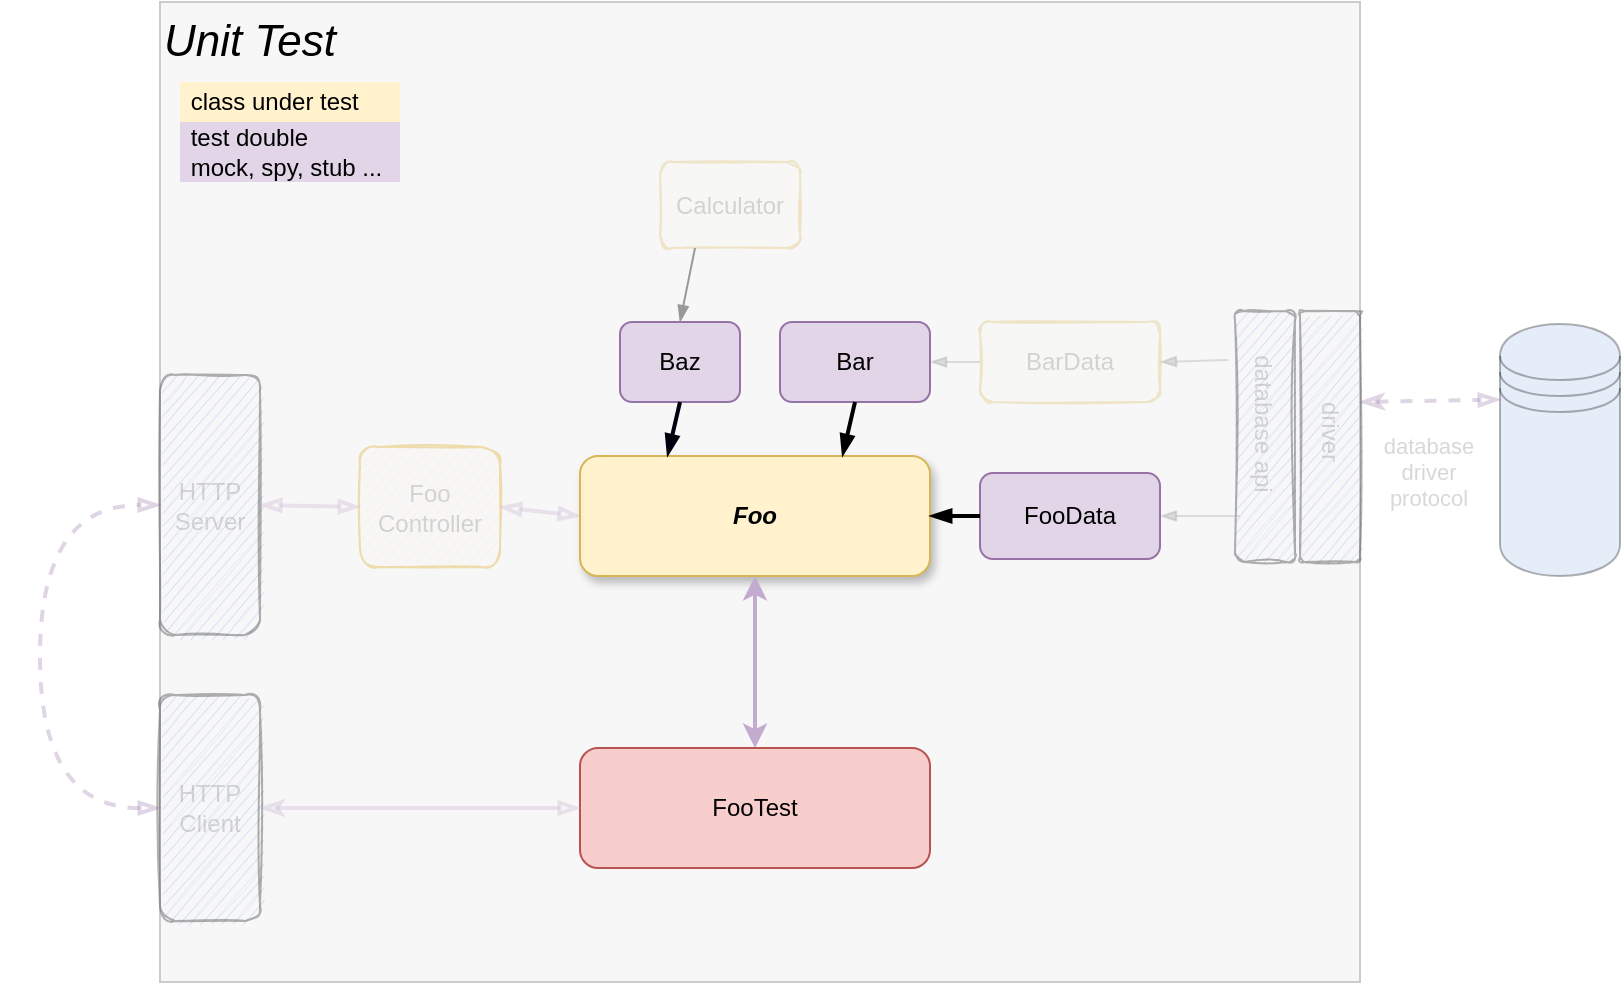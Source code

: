 <mxfile version="17.1.2" type="github">
  <diagram id="skwW-lUM1dJKcZQGYylQ" name="Page-1">
    <mxGraphModel dx="1230" dy="661" grid="1" gridSize="10" guides="1" tooltips="1" connect="1" arrows="1" fold="1" page="1" pageScale="1" pageWidth="1169" pageHeight="1654" math="0" shadow="0">
      <root>
        <mxCell id="0" />
        <mxCell id="1" parent="0" />
        <mxCell id="esAIJmW3SCN5sNdFw8TO-30" value="" style="rounded=0;whiteSpace=wrap;html=1;fillColor=#F7F7F7;strokeColor=#CCCCCC;" parent="1" vertex="1">
          <mxGeometry x="280" y="130" width="600" height="490" as="geometry" />
        </mxCell>
        <mxCell id="esAIJmW3SCN5sNdFw8TO-1" value="&lt;div&gt;&lt;b&gt;&lt;i&gt;Foo&lt;/i&gt;&lt;/b&gt;&lt;/div&gt;" style="rounded=1;whiteSpace=wrap;html=1;fillColor=#fff2cc;strokeColor=#d6b656;shadow=1;" parent="1" vertex="1">
          <mxGeometry x="490" y="357" width="175" height="60" as="geometry" />
        </mxCell>
        <mxCell id="esAIJmW3SCN5sNdFw8TO-2" value="&lt;div&gt;BarData&lt;/div&gt;" style="rounded=1;whiteSpace=wrap;html=1;fillColor=#fff2cc;strokeColor=#d6b656;sketch=1;fontColor=#808080;opacity=30;textOpacity=30;" parent="1" vertex="1">
          <mxGeometry x="690" y="290" width="90" height="40" as="geometry" />
        </mxCell>
        <mxCell id="esAIJmW3SCN5sNdFw8TO-3" value="&lt;div&gt;Bar&lt;/div&gt;" style="rounded=1;whiteSpace=wrap;html=1;fillColor=#e1d5e7;strokeColor=#9673a6;" parent="1" vertex="1">
          <mxGeometry x="590" y="290" width="75" height="40" as="geometry" />
        </mxCell>
        <mxCell id="esAIJmW3SCN5sNdFw8TO-4" value="&lt;div&gt;FooData&lt;/div&gt;" style="rounded=1;whiteSpace=wrap;html=1;fillColor=#e1d5e7;strokeColor=#9673a6;" parent="1" vertex="1">
          <mxGeometry x="690" y="365.5" width="90" height="43" as="geometry" />
        </mxCell>
        <mxCell id="esAIJmW3SCN5sNdFw8TO-5" value="" style="endArrow=blockThin;html=1;rounded=0;exitX=0.5;exitY=1;exitDx=0;exitDy=0;endFill=1;strokeWidth=2;entryX=0.75;entryY=0;entryDx=0;entryDy=0;" parent="1" source="esAIJmW3SCN5sNdFw8TO-3" target="esAIJmW3SCN5sNdFw8TO-1" edge="1">
          <mxGeometry width="50" height="50" relative="1" as="geometry">
            <mxPoint x="498" y="287" as="sourcePoint" />
            <mxPoint x="610" y="447" as="targetPoint" />
          </mxGeometry>
        </mxCell>
        <mxCell id="esAIJmW3SCN5sNdFw8TO-6" value="" style="endArrow=blockThin;html=1;rounded=0;exitX=0;exitY=0.5;exitDx=0;exitDy=0;entryX=1;entryY=0.5;entryDx=0;entryDy=0;endFill=1;strokeColor=#999999;opacity=30;textOpacity=30;" parent="1" source="esAIJmW3SCN5sNdFw8TO-2" target="esAIJmW3SCN5sNdFw8TO-3" edge="1">
          <mxGeometry width="50" height="50" relative="1" as="geometry">
            <mxPoint x="535" y="297" as="sourcePoint" />
            <mxPoint x="535" y="367" as="targetPoint" />
          </mxGeometry>
        </mxCell>
        <mxCell id="esAIJmW3SCN5sNdFw8TO-7" value="" style="endArrow=blockThin;html=1;rounded=0;exitX=0;exitY=0.5;exitDx=0;exitDy=0;entryX=1;entryY=0.5;entryDx=0;entryDy=0;endFill=1;strokeWidth=2;" parent="1" source="esAIJmW3SCN5sNdFw8TO-4" target="esAIJmW3SCN5sNdFw8TO-1" edge="1">
          <mxGeometry width="50" height="50" relative="1" as="geometry">
            <mxPoint x="545" y="307" as="sourcePoint" />
            <mxPoint x="545" y="377" as="targetPoint" />
          </mxGeometry>
        </mxCell>
        <mxCell id="esAIJmW3SCN5sNdFw8TO-8" value="&lt;div&gt;Calculator&lt;/div&gt;" style="rounded=1;whiteSpace=wrap;html=1;fillColor=#fff2cc;strokeColor=#d6b656;shadow=0;glass=0;sketch=1;fontColor=#808080;opacity=30;textOpacity=30;" parent="1" vertex="1">
          <mxGeometry x="530" y="210" width="70" height="43" as="geometry" />
        </mxCell>
        <mxCell id="esAIJmW3SCN5sNdFw8TO-9" value="" style="endArrow=blockThin;html=1;rounded=0;elbow=vertical;entryX=0.5;entryY=0;entryDx=0;entryDy=0;endFill=1;strokeWidth=1;exitX=0.25;exitY=1;exitDx=0;exitDy=0;strokeColor=#999999;" parent="1" source="esAIJmW3SCN5sNdFw8TO-8" target="esAIJmW3SCN5sNdFw8TO-26" edge="1">
          <mxGeometry width="50" height="50" relative="1" as="geometry">
            <mxPoint x="510" y="220" as="sourcePoint" />
            <mxPoint x="535" y="367" as="targetPoint" />
          </mxGeometry>
        </mxCell>
        <mxCell id="esAIJmW3SCN5sNdFw8TO-12" value="" style="shape=datastore;whiteSpace=wrap;html=1;fillColor=#A9C4EB;textOpacity=30;opacity=30;" parent="1" vertex="1">
          <mxGeometry x="950" y="291" width="60" height="126" as="geometry" />
        </mxCell>
        <mxCell id="esAIJmW3SCN5sNdFw8TO-13" value="" style="rounded=1;whiteSpace=wrap;html=1;fillColor=#A9C4EB;sketch=1;textOpacity=30;opacity=30;" parent="1" vertex="1">
          <mxGeometry x="817.5" y="284.5" width="30" height="125.5" as="geometry" />
        </mxCell>
        <mxCell id="esAIJmW3SCN5sNdFw8TO-14" value="" style="endArrow=blockThin;html=1;rounded=0;entryX=1;entryY=0.5;entryDx=0;entryDy=0;endFill=1;exitX=0.073;exitY=1.083;exitDx=0;exitDy=0;exitPerimeter=0;strokeColor=#999999;opacity=30;textOpacity=30;" parent="1" source="esAIJmW3SCN5sNdFw8TO-25" target="esAIJmW3SCN5sNdFw8TO-2" edge="1">
          <mxGeometry width="50" height="50" relative="1" as="geometry">
            <mxPoint x="850" y="300" as="sourcePoint" />
            <mxPoint x="810" y="257" as="targetPoint" />
          </mxGeometry>
        </mxCell>
        <mxCell id="esAIJmW3SCN5sNdFw8TO-15" value="" style="endArrow=blockThin;html=1;rounded=0;entryX=1;entryY=0.5;entryDx=0;entryDy=0;endFill=1;strokeColor=#999999;opacity=30;textOpacity=30;" parent="1" target="esAIJmW3SCN5sNdFw8TO-4" edge="1">
          <mxGeometry width="50" height="50" relative="1" as="geometry">
            <mxPoint x="820" y="387" as="sourcePoint" />
            <mxPoint x="820" y="267" as="targetPoint" />
          </mxGeometry>
        </mxCell>
        <mxCell id="esAIJmW3SCN5sNdFw8TO-16" value="&lt;div&gt;Foo&lt;/div&gt;&lt;div&gt;Controller&lt;/div&gt;" style="rounded=1;whiteSpace=wrap;html=1;fillColor=#ffe6cc;strokeColor=#d79b00;sketch=1;fontColor=#808080;opacity=30;textOpacity=30;" parent="1" vertex="1">
          <mxGeometry x="380" y="352.5" width="70" height="60" as="geometry" />
        </mxCell>
        <mxCell id="esAIJmW3SCN5sNdFw8TO-17" value="HTTP Server" style="rounded=1;whiteSpace=wrap;html=1;fillColor=#A9C4EB;sketch=1;fontColor=#808080;opacity=30;textOpacity=30;" parent="1" vertex="1">
          <mxGeometry x="280" y="316.5" width="50" height="130" as="geometry" />
        </mxCell>
        <mxCell id="esAIJmW3SCN5sNdFw8TO-18" value="&lt;div&gt;HTTP&lt;br&gt;&lt;/div&gt;&lt;div&gt;Client&lt;/div&gt;" style="rounded=1;whiteSpace=wrap;html=1;fillColor=#A9C4EB;sketch=1;fontColor=#808080;opacity=30;textOpacity=30;" parent="1" vertex="1">
          <mxGeometry x="280" y="476.5" width="50" height="113" as="geometry" />
        </mxCell>
        <mxCell id="esAIJmW3SCN5sNdFw8TO-19" value="&lt;div&gt;&lt;br&gt;&lt;/div&gt;" style="rounded=1;whiteSpace=wrap;html=1;fillColor=#A9C4EB;arcSize=7;sketch=1;textOpacity=30;opacity=30;" parent="1" vertex="1">
          <mxGeometry x="850" y="284.5" width="30" height="125.5" as="geometry" />
        </mxCell>
        <mxCell id="esAIJmW3SCN5sNdFw8TO-20" value="driver" style="text;html=1;strokeColor=none;fillColor=none;align=center;verticalAlign=middle;whiteSpace=wrap;rounded=0;rotation=90;fontColor=#808080;textOpacity=30;" parent="1" vertex="1">
          <mxGeometry x="835" y="330" width="60" height="30" as="geometry" />
        </mxCell>
        <mxCell id="esAIJmW3SCN5sNdFw8TO-21" value="" style="endArrow=blockThin;startArrow=classicThin;html=1;rounded=0;elbow=vertical;entryX=0;entryY=0.3;entryDx=0;entryDy=0;exitX=0.25;exitY=0;exitDx=0;exitDy=0;fillColor=#e1d5e7;strokeColor=#9673a6;strokeWidth=2;dashed=1;startFill=0;endFill=0;textOpacity=30;opacity=30;" parent="1" source="esAIJmW3SCN5sNdFw8TO-20" target="esAIJmW3SCN5sNdFw8TO-12" edge="1">
          <mxGeometry width="50" height="50" relative="1" as="geometry">
            <mxPoint x="520" y="537.5" as="sourcePoint" />
            <mxPoint x="570" y="487.5" as="targetPoint" />
          </mxGeometry>
        </mxCell>
        <mxCell id="esAIJmW3SCN5sNdFw8TO-22" value="&lt;div&gt;database&lt;br&gt;&lt;/div&gt;&lt;div&gt;driver&lt;/div&gt;&lt;div&gt;protocol&lt;br&gt;&lt;/div&gt;" style="edgeLabel;html=1;align=center;verticalAlign=middle;resizable=0;points=[];fontColor=#808080;textOpacity=30;" parent="esAIJmW3SCN5sNdFw8TO-21" vertex="1" connectable="0">
          <mxGeometry x="0.25" relative="1" as="geometry">
            <mxPoint x="-10" y="36" as="offset" />
          </mxGeometry>
        </mxCell>
        <mxCell id="esAIJmW3SCN5sNdFw8TO-23" value="" style="endArrow=blockThin;startArrow=blockThin;html=1;rounded=0;elbow=vertical;fillColor=#e1d5e7;strokeColor=#9673a6;entryX=0;entryY=0.5;entryDx=0;entryDy=0;edgeStyle=orthogonalEdgeStyle;curved=1;startFill=0;endFill=0;strokeWidth=2;dashed=1;exitX=0;exitY=0.5;exitDx=0;exitDy=0;opacity=30;textOpacity=30;" parent="1" source="esAIJmW3SCN5sNdFw8TO-18" target="esAIJmW3SCN5sNdFw8TO-17" edge="1">
          <mxGeometry width="50" height="50" relative="1" as="geometry">
            <mxPoint x="250" y="596.5" as="sourcePoint" />
            <mxPoint x="300" y="415.5" as="targetPoint" />
            <Array as="points">
              <mxPoint x="220" y="533.5" />
              <mxPoint x="220" y="381.5" />
            </Array>
          </mxGeometry>
        </mxCell>
        <mxCell id="esAIJmW3SCN5sNdFw8TO-24" value="" style="endArrow=blockThin;startArrow=blockThin;html=1;rounded=0;elbow=vertical;entryX=0;entryY=0.5;entryDx=0;entryDy=0;strokeColor=#C3ABD0;strokeWidth=2;startFill=0;endFill=0;exitX=1;exitY=0.5;exitDx=0;exitDy=0;opacity=30;textOpacity=30;" parent="1" source="esAIJmW3SCN5sNdFw8TO-16" target="esAIJmW3SCN5sNdFw8TO-1" edge="1">
          <mxGeometry width="50" height="50" relative="1" as="geometry">
            <mxPoint x="430" y="390" as="sourcePoint" />
            <mxPoint x="670" y="410" as="targetPoint" />
          </mxGeometry>
        </mxCell>
        <mxCell id="esAIJmW3SCN5sNdFw8TO-25" value="database api" style="text;html=1;strokeColor=none;fillColor=none;align=center;verticalAlign=middle;whiteSpace=wrap;rounded=0;rotation=90;fontColor=#808080;textOpacity=30;" parent="1" vertex="1">
          <mxGeometry x="794" y="326" width="75" height="30" as="geometry" />
        </mxCell>
        <mxCell id="esAIJmW3SCN5sNdFw8TO-26" value="&lt;div&gt;Baz&lt;/div&gt;" style="rounded=1;whiteSpace=wrap;html=1;fillColor=#e1d5e7;strokeColor=#9673a6;sketch=0;shadow=0;" parent="1" vertex="1">
          <mxGeometry x="510" y="290" width="60" height="40" as="geometry" />
        </mxCell>
        <mxCell id="esAIJmW3SCN5sNdFw8TO-27" value="" style="endArrow=blockThin;html=1;rounded=0;strokeColor=#01010D;strokeWidth=2;elbow=vertical;exitX=0.5;exitY=1;exitDx=0;exitDy=0;endFill=1;entryX=0.25;entryY=0;entryDx=0;entryDy=0;" parent="1" source="esAIJmW3SCN5sNdFw8TO-26" target="esAIJmW3SCN5sNdFw8TO-1" edge="1">
          <mxGeometry width="50" height="50" relative="1" as="geometry">
            <mxPoint x="620" y="460" as="sourcePoint" />
            <mxPoint x="670" y="410" as="targetPoint" />
          </mxGeometry>
        </mxCell>
        <mxCell id="esAIJmW3SCN5sNdFw8TO-29" value="" style="endArrow=blockThin;startArrow=blockThin;html=1;rounded=0;elbow=vertical;exitX=1;exitY=0.5;exitDx=0;exitDy=0;entryX=0;entryY=0.5;entryDx=0;entryDy=0;strokeColor=#C3ABD0;strokeWidth=2;startFill=0;endFill=0;opacity=30;textOpacity=30;" parent="1" source="esAIJmW3SCN5sNdFw8TO-17" target="esAIJmW3SCN5sNdFw8TO-16" edge="1">
          <mxGeometry width="50" height="50" relative="1" as="geometry">
            <mxPoint x="320" y="383.17" as="sourcePoint" />
            <mxPoint x="390" y="383.17" as="targetPoint" />
          </mxGeometry>
        </mxCell>
        <mxCell id="RBEXtB17JFn5R_RMhJhv-2" style="edgeStyle=orthogonalEdgeStyle;rounded=0;orthogonalLoop=1;jettySize=auto;html=1;exitX=0.5;exitY=0;exitDx=0;exitDy=0;fontSize=22;strokeColor=#C3ABD0;strokeWidth=2;startArrow=classic;startFill=1;entryX=0.5;entryY=1;entryDx=0;entryDy=0;" edge="1" parent="1" source="esAIJmW3SCN5sNdFw8TO-31" target="esAIJmW3SCN5sNdFw8TO-1">
          <mxGeometry relative="1" as="geometry">
            <mxPoint x="578" y="440" as="targetPoint" />
          </mxGeometry>
        </mxCell>
        <mxCell id="esAIJmW3SCN5sNdFw8TO-31" value="&lt;div&gt;FooTest&lt;/div&gt;" style="rounded=1;whiteSpace=wrap;html=1;fillColor=#f8cecc;strokeColor=#b85450;" parent="1" vertex="1">
          <mxGeometry x="490" y="503" width="175" height="60" as="geometry" />
        </mxCell>
        <mxCell id="esAIJmW3SCN5sNdFw8TO-32" value="" style="endArrow=blockThin;startArrow=classicThin;html=1;rounded=0;elbow=vertical;exitX=1;exitY=0.5;exitDx=0;exitDy=0;fillColor=#e1d5e7;strokeColor=#C3ABD0;entryX=0;entryY=0.5;entryDx=0;entryDy=0;startFill=0;endFill=0;strokeWidth=2;textOpacity=30;opacity=30;" parent="1" source="esAIJmW3SCN5sNdFw8TO-18" target="esAIJmW3SCN5sNdFw8TO-31" edge="1">
          <mxGeometry width="50" height="50" relative="1" as="geometry">
            <mxPoint x="200" y="392.75" as="sourcePoint" />
            <mxPoint x="210" y="650" as="targetPoint" />
          </mxGeometry>
        </mxCell>
        <mxCell id="GgHRXtknj7YYHHImZ1Kl-8" value="&lt;i&gt;&lt;font style=&quot;font-size: 22px&quot;&gt;Unit Test&lt;/font&gt;&lt;/i&gt;" style="text;html=1;strokeColor=none;fillColor=none;align=center;verticalAlign=middle;whiteSpace=wrap;rounded=0;opacity=30;" parent="1" vertex="1">
          <mxGeometry x="200" y="140" width="250" height="20" as="geometry" />
        </mxCell>
        <mxCell id="GgHRXtknj7YYHHImZ1Kl-9" value="&lt;div align=&quot;left&quot;&gt;&amp;nbsp;test double &lt;br&gt;&lt;/div&gt;&lt;div align=&quot;left&quot;&gt;&amp;nbsp;mock, spy, stub ...&lt;/div&gt;" style="rounded=0;whiteSpace=wrap;html=1;fillColor=#e1d5e7;strokeColor=none;sketch=0;shadow=0;align=left;" parent="1" vertex="1">
          <mxGeometry x="290" y="190" width="110" height="30" as="geometry" />
        </mxCell>
        <mxCell id="GgHRXtknj7YYHHImZ1Kl-10" value="&amp;nbsp;class under test" style="rounded=0;whiteSpace=wrap;html=1;fillColor=#fff2cc;strokeColor=none;shadow=0;align=left;" parent="1" vertex="1">
          <mxGeometry x="290" y="170" width="110" height="20" as="geometry" />
        </mxCell>
      </root>
    </mxGraphModel>
  </diagram>
</mxfile>
